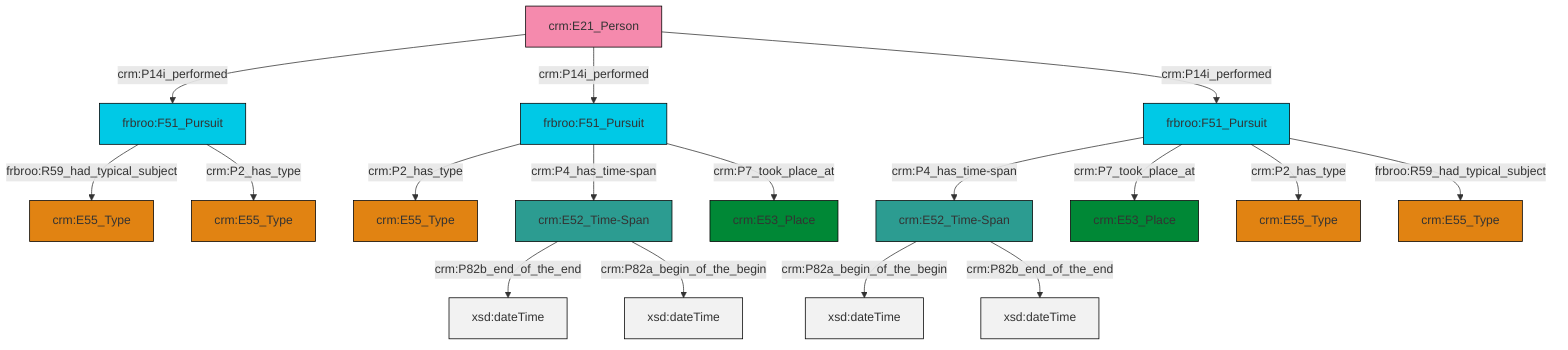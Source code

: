 graph TD
classDef Literal fill:#f2f2f2,stroke:#000000;
classDef CRM_Entity fill:#FFFFFF,stroke:#000000;
classDef Temporal_Entity fill:#00C9E6, stroke:#000000;
classDef Type fill:#E18312, stroke:#000000;
classDef Time-Span fill:#2C9C91, stroke:#000000;
classDef Appellation fill:#FFEB7F, stroke:#000000;
classDef Place fill:#008836, stroke:#000000;
classDef Persistent_Item fill:#B266B2, stroke:#000000;
classDef Conceptual_Object fill:#FFD700, stroke:#000000;
classDef Physical_Thing fill:#D2B48C, stroke:#000000;
classDef Actor fill:#f58aad, stroke:#000000;
classDef PC_Classes fill:#4ce600, stroke:#000000;
classDef Multi fill:#cccccc,stroke:#000000;

0["frbroo:F51_Pursuit"]:::Temporal_Entity -->|crm:P2_has_type| 1["crm:E55_Type"]:::Type
2["frbroo:F51_Pursuit"]:::Temporal_Entity -->|crm:P4_has_time-span| 3["crm:E52_Time-Span"]:::Time-Span
6["crm:E21_Person"]:::Actor -->|crm:P14i_performed| 7["frbroo:F51_Pursuit"]:::Temporal_Entity
3["crm:E52_Time-Span"]:::Time-Span -->|crm:P82a_begin_of_the_begin| 11[xsd:dateTime]:::Literal
14["crm:E52_Time-Span"]:::Time-Span -->|crm:P82b_end_of_the_end| 16[xsd:dateTime]:::Literal
6["crm:E21_Person"]:::Actor -->|crm:P14i_performed| 0["frbroo:F51_Pursuit"]:::Temporal_Entity
2["frbroo:F51_Pursuit"]:::Temporal_Entity -->|crm:P7_took_place_at| 8["crm:E53_Place"]:::Place
3["crm:E52_Time-Span"]:::Time-Span -->|crm:P82b_end_of_the_end| 20[xsd:dateTime]:::Literal
7["frbroo:F51_Pursuit"]:::Temporal_Entity -->|frbroo:R59_had_typical_subject| 12["crm:E55_Type"]:::Type
6["crm:E21_Person"]:::Actor -->|crm:P14i_performed| 2["frbroo:F51_Pursuit"]:::Temporal_Entity
7["frbroo:F51_Pursuit"]:::Temporal_Entity -->|crm:P2_has_type| 17["crm:E55_Type"]:::Type
14["crm:E52_Time-Span"]:::Time-Span -->|crm:P82a_begin_of_the_begin| 24[xsd:dateTime]:::Literal
2["frbroo:F51_Pursuit"]:::Temporal_Entity -->|crm:P2_has_type| 4["crm:E55_Type"]:::Type
2["frbroo:F51_Pursuit"]:::Temporal_Entity -->|frbroo:R59_had_typical_subject| 27["crm:E55_Type"]:::Type
0["frbroo:F51_Pursuit"]:::Temporal_Entity -->|crm:P4_has_time-span| 14["crm:E52_Time-Span"]:::Time-Span
0["frbroo:F51_Pursuit"]:::Temporal_Entity -->|crm:P7_took_place_at| 22["crm:E53_Place"]:::Place